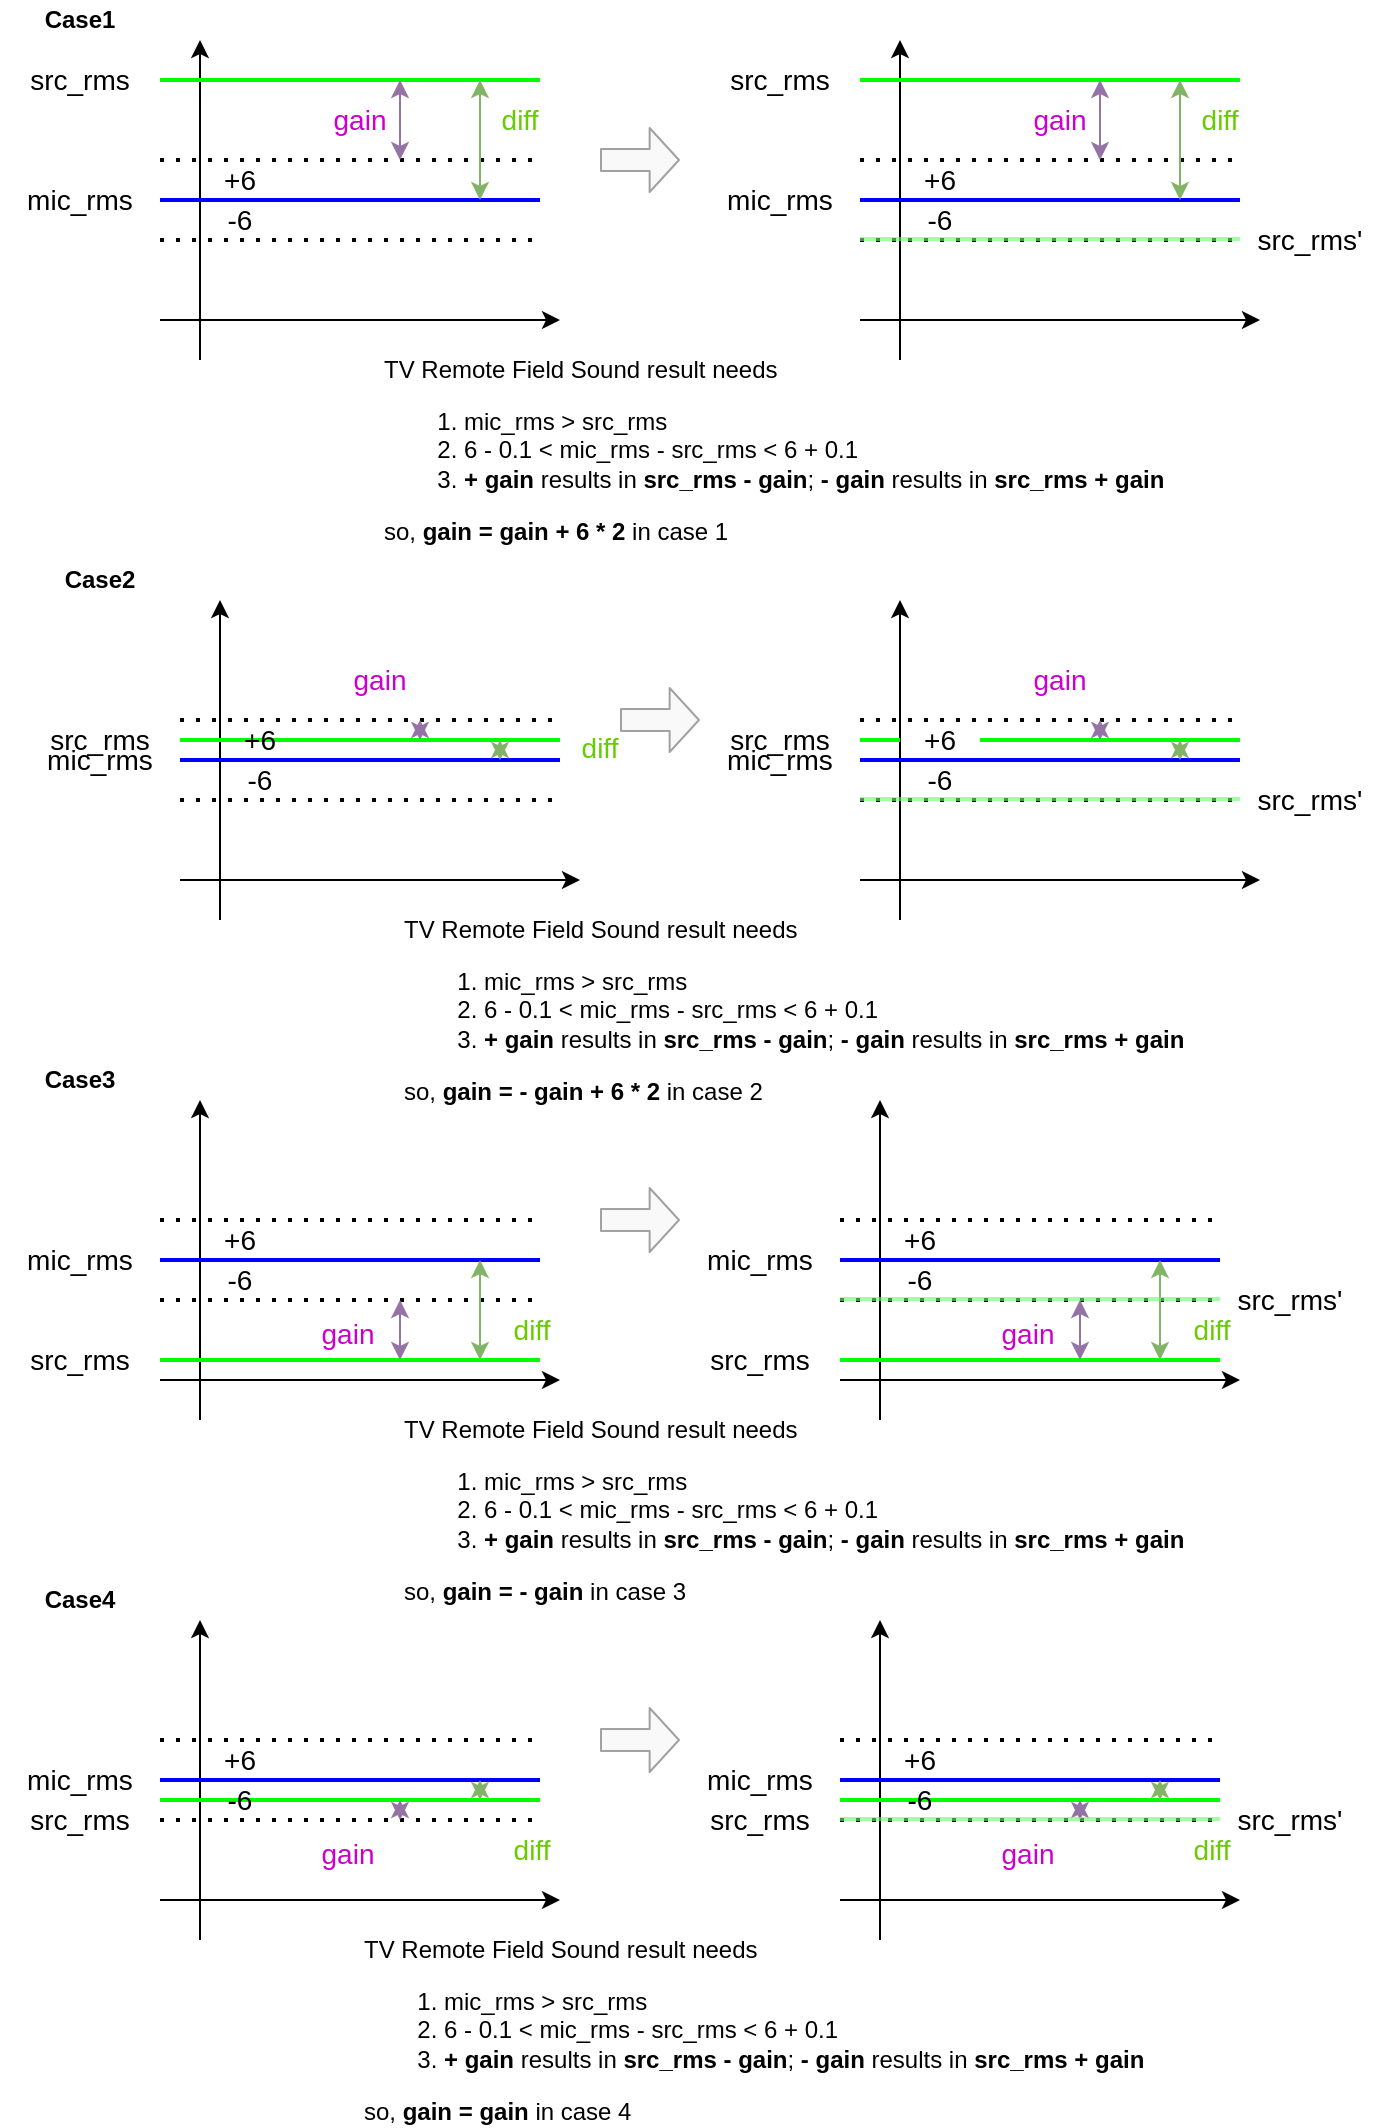<mxfile version="12.2.4" pages="1"><diagram id="3422ckTaWRBwucf9OVKT" name="Page-1"><mxGraphModel dx="978" dy="592" grid="1" gridSize="10" guides="1" tooltips="1" connect="1" arrows="1" fold="1" page="1" pageScale="1" pageWidth="850" pageHeight="1100" math="0" shadow="0"><root><mxCell id="0"/><mxCell id="1" parent="0"/><mxCell id="QNQ3eJwaDeXfuZSz9y-s-1" value="" style="endArrow=classic;html=1;" parent="1" edge="1"><mxGeometry width="50" height="50" relative="1" as="geometry"><mxPoint x="120" y="160" as="sourcePoint"/><mxPoint x="320" y="160" as="targetPoint"/></mxGeometry></mxCell><mxCell id="QNQ3eJwaDeXfuZSz9y-s-2" value="" style="endArrow=classic;html=1;" parent="1" edge="1"><mxGeometry width="50" height="50" relative="1" as="geometry"><mxPoint x="140" y="180" as="sourcePoint"/><mxPoint x="140" y="20" as="targetPoint"/></mxGeometry></mxCell><mxCell id="QNQ3eJwaDeXfuZSz9y-s-3" value="" style="endArrow=none;html=1;strokeWidth=2;strokeColor=#00FF00;" parent="1" edge="1"><mxGeometry width="50" height="50" relative="1" as="geometry"><mxPoint x="120" y="40" as="sourcePoint"/><mxPoint x="310" y="40" as="targetPoint"/></mxGeometry></mxCell><mxCell id="QNQ3eJwaDeXfuZSz9y-s-4" value="" style="endArrow=none;html=1;strokeColor=#0000FF;strokeWidth=2;" parent="1" edge="1"><mxGeometry width="50" height="50" relative="1" as="geometry"><mxPoint x="120" y="100" as="sourcePoint"/><mxPoint x="310" y="100" as="targetPoint"/></mxGeometry></mxCell><mxCell id="QNQ3eJwaDeXfuZSz9y-s-7" value="" style="endArrow=none;dashed=1;html=1;dashPattern=1 3;strokeWidth=2;" parent="1" edge="1"><mxGeometry width="50" height="50" relative="1" as="geometry"><mxPoint x="120" y="80" as="sourcePoint"/><mxPoint x="310" y="80" as="targetPoint"/></mxGeometry></mxCell><mxCell id="QNQ3eJwaDeXfuZSz9y-s-8" value="" style="endArrow=none;dashed=1;html=1;dashPattern=1 3;strokeWidth=2;" parent="1" edge="1"><mxGeometry width="50" height="50" relative="1" as="geometry"><mxPoint x="120" y="120" as="sourcePoint"/><mxPoint x="310" y="120" as="targetPoint"/></mxGeometry></mxCell><mxCell id="QNQ3eJwaDeXfuZSz9y-s-9" value="&lt;font style=&quot;font-size: 14px&quot;&gt;+6&lt;/font&gt;" style="text;html=1;strokeColor=none;fillColor=none;align=center;verticalAlign=middle;whiteSpace=wrap;rounded=0;" parent="1" vertex="1"><mxGeometry x="140" y="80" width="40" height="20" as="geometry"/></mxCell><mxCell id="QNQ3eJwaDeXfuZSz9y-s-10" value="&lt;font style=&quot;font-size: 14px&quot;&gt;-6&lt;/font&gt;" style="text;html=1;strokeColor=none;fillColor=none;align=center;verticalAlign=middle;whiteSpace=wrap;rounded=0;" parent="1" vertex="1"><mxGeometry x="140" y="100" width="40" height="20" as="geometry"/></mxCell><mxCell id="QNQ3eJwaDeXfuZSz9y-s-11" value="" style="endArrow=classic;startArrow=classic;html=1;strokeColor=#82b366;strokeWidth=1;fillColor=#d5e8d4;" parent="1" edge="1"><mxGeometry width="50" height="50" relative="1" as="geometry"><mxPoint x="280" y="100" as="sourcePoint"/><mxPoint x="280" y="40" as="targetPoint"/></mxGeometry></mxCell><mxCell id="QNQ3eJwaDeXfuZSz9y-s-12" value="" style="endArrow=classic;startArrow=classic;html=1;strokeColor=#9673a6;strokeWidth=1;fillColor=#e1d5e7;" parent="1" edge="1"><mxGeometry width="50" height="50" relative="1" as="geometry"><mxPoint x="240" y="80" as="sourcePoint"/><mxPoint x="240" y="40" as="targetPoint"/></mxGeometry></mxCell><mxCell id="QNQ3eJwaDeXfuZSz9y-s-13" value="&lt;font style=&quot;font-size: 14px&quot;&gt;src_rms&lt;/font&gt;" style="text;html=1;strokeColor=none;fillColor=none;align=center;verticalAlign=middle;whiteSpace=wrap;rounded=0;" parent="1" vertex="1"><mxGeometry x="40" y="30" width="80" height="20" as="geometry"/></mxCell><mxCell id="QNQ3eJwaDeXfuZSz9y-s-14" value="&lt;font style=&quot;font-size: 14px&quot;&gt;mic_rms&lt;/font&gt;" style="text;html=1;strokeColor=none;fillColor=none;align=center;verticalAlign=middle;whiteSpace=wrap;rounded=0;" parent="1" vertex="1"><mxGeometry x="40" y="90" width="80" height="20" as="geometry"/></mxCell><mxCell id="QNQ3eJwaDeXfuZSz9y-s-15" value="&lt;font style=&quot;font-size: 14px&quot; color=&quot;#66cc00&quot;&gt;diff&lt;/font&gt;" style="text;html=1;strokeColor=none;fillColor=none;align=center;verticalAlign=middle;whiteSpace=wrap;rounded=0;" parent="1" vertex="1"><mxGeometry x="280" y="50" width="40" height="20" as="geometry"/></mxCell><mxCell id="QNQ3eJwaDeXfuZSz9y-s-16" value="&lt;font style=&quot;font-size: 14px&quot; color=&quot;#cc00cc&quot;&gt;gain&lt;/font&gt;" style="text;html=1;strokeColor=none;fillColor=none;align=center;verticalAlign=middle;whiteSpace=wrap;rounded=0;" parent="1" vertex="1"><mxGeometry x="200" y="50" width="40" height="20" as="geometry"/></mxCell><mxCell id="QNQ3eJwaDeXfuZSz9y-s-18" value="TV Remote Field Sound result needs&lt;br&gt;&lt;ol&gt;&lt;li&gt;mic_rms &amp;gt; src_rms&lt;/li&gt;&lt;li&gt;6 - 0.1 &amp;lt; mic_rms - src_rms &amp;lt; 6 + 0.1&lt;/li&gt;&lt;li&gt;&lt;b&gt;+ gain&lt;/b&gt; results in &lt;b&gt;src_rms - gain&lt;/b&gt;; &lt;b&gt;- gain&lt;/b&gt; results in &lt;b&gt;src_rms + gain&lt;/b&gt;&lt;/li&gt;&lt;/ol&gt;&lt;div&gt;so, &lt;b&gt;gain = gain + 6 * 2&lt;/b&gt; in case 1&lt;/div&gt;" style="text;html=1;strokeColor=none;fillColor=none;align=left;verticalAlign=middle;whiteSpace=wrap;rounded=0;perimeterSpacing=1;shadow=0;sketch=0;" parent="1" vertex="1"><mxGeometry x="230" y="180" width="400" height="90" as="geometry"/></mxCell><mxCell id="QNQ3eJwaDeXfuZSz9y-s-19" value="&lt;b&gt;Case1&lt;/b&gt;" style="text;html=1;strokeColor=none;fillColor=none;align=center;verticalAlign=middle;whiteSpace=wrap;rounded=0;" parent="1" vertex="1"><mxGeometry x="50" width="60" height="20" as="geometry"/></mxCell><mxCell id="QNQ3eJwaDeXfuZSz9y-s-20" value="" style="endArrow=classic;html=1;" parent="1" edge="1"><mxGeometry width="50" height="50" relative="1" as="geometry"><mxPoint x="470" y="160" as="sourcePoint"/><mxPoint x="670" y="160" as="targetPoint"/></mxGeometry></mxCell><mxCell id="QNQ3eJwaDeXfuZSz9y-s-21" value="" style="endArrow=classic;html=1;" parent="1" edge="1"><mxGeometry width="50" height="50" relative="1" as="geometry"><mxPoint x="490" y="180" as="sourcePoint"/><mxPoint x="490" y="20" as="targetPoint"/></mxGeometry></mxCell><mxCell id="QNQ3eJwaDeXfuZSz9y-s-22" value="" style="endArrow=none;html=1;strokeWidth=2;strokeColor=#00FF00;" parent="1" edge="1"><mxGeometry width="50" height="50" relative="1" as="geometry"><mxPoint x="470" y="40" as="sourcePoint"/><mxPoint x="660" y="40" as="targetPoint"/></mxGeometry></mxCell><mxCell id="QNQ3eJwaDeXfuZSz9y-s-23" value="" style="endArrow=none;html=1;strokeColor=#0000FF;strokeWidth=2;" parent="1" edge="1"><mxGeometry width="50" height="50" relative="1" as="geometry"><mxPoint x="470" y="100" as="sourcePoint"/><mxPoint x="660" y="100" as="targetPoint"/></mxGeometry></mxCell><mxCell id="QNQ3eJwaDeXfuZSz9y-s-24" value="" style="endArrow=none;dashed=1;html=1;dashPattern=1 3;strokeWidth=2;" parent="1" edge="1"><mxGeometry width="50" height="50" relative="1" as="geometry"><mxPoint x="470" y="80" as="sourcePoint"/><mxPoint x="660" y="80" as="targetPoint"/></mxGeometry></mxCell><mxCell id="QNQ3eJwaDeXfuZSz9y-s-25" value="" style="endArrow=none;dashed=1;html=1;dashPattern=1 3;strokeWidth=2;" parent="1" edge="1"><mxGeometry width="50" height="50" relative="1" as="geometry"><mxPoint x="470" y="120" as="sourcePoint"/><mxPoint x="660" y="120" as="targetPoint"/></mxGeometry></mxCell><mxCell id="QNQ3eJwaDeXfuZSz9y-s-26" value="&lt;font style=&quot;font-size: 14px&quot;&gt;+6&lt;/font&gt;" style="text;html=1;strokeColor=none;fillColor=none;align=center;verticalAlign=middle;whiteSpace=wrap;rounded=0;" parent="1" vertex="1"><mxGeometry x="490" y="80" width="40" height="20" as="geometry"/></mxCell><mxCell id="QNQ3eJwaDeXfuZSz9y-s-27" value="&lt;font style=&quot;font-size: 14px&quot;&gt;-6&lt;/font&gt;" style="text;html=1;strokeColor=none;fillColor=none;align=center;verticalAlign=middle;whiteSpace=wrap;rounded=0;" parent="1" vertex="1"><mxGeometry x="490" y="100" width="40" height="20" as="geometry"/></mxCell><mxCell id="QNQ3eJwaDeXfuZSz9y-s-28" value="" style="endArrow=classic;startArrow=classic;html=1;strokeColor=#82b366;strokeWidth=1;fillColor=#d5e8d4;" parent="1" edge="1"><mxGeometry width="50" height="50" relative="1" as="geometry"><mxPoint x="630" y="100" as="sourcePoint"/><mxPoint x="630" y="40" as="targetPoint"/></mxGeometry></mxCell><mxCell id="QNQ3eJwaDeXfuZSz9y-s-29" value="" style="endArrow=classic;startArrow=classic;html=1;strokeColor=#9673a6;strokeWidth=1;fillColor=#e1d5e7;" parent="1" edge="1"><mxGeometry width="50" height="50" relative="1" as="geometry"><mxPoint x="590" y="80" as="sourcePoint"/><mxPoint x="590" y="40" as="targetPoint"/></mxGeometry></mxCell><mxCell id="QNQ3eJwaDeXfuZSz9y-s-30" value="&lt;font style=&quot;font-size: 14px&quot;&gt;src_rms&lt;/font&gt;" style="text;html=1;strokeColor=none;fillColor=none;align=center;verticalAlign=middle;whiteSpace=wrap;rounded=0;" parent="1" vertex="1"><mxGeometry x="390" y="30" width="80" height="20" as="geometry"/></mxCell><mxCell id="QNQ3eJwaDeXfuZSz9y-s-31" value="&lt;font style=&quot;font-size: 14px&quot;&gt;mic_rms&lt;/font&gt;" style="text;html=1;strokeColor=none;fillColor=none;align=center;verticalAlign=middle;whiteSpace=wrap;rounded=0;" parent="1" vertex="1"><mxGeometry x="390" y="90" width="80" height="20" as="geometry"/></mxCell><mxCell id="QNQ3eJwaDeXfuZSz9y-s-32" value="&lt;font style=&quot;font-size: 14px&quot; color=&quot;#66cc00&quot;&gt;diff&lt;/font&gt;" style="text;html=1;strokeColor=none;fillColor=none;align=center;verticalAlign=middle;whiteSpace=wrap;rounded=0;" parent="1" vertex="1"><mxGeometry x="630" y="50" width="40" height="20" as="geometry"/></mxCell><mxCell id="QNQ3eJwaDeXfuZSz9y-s-33" value="&lt;font style=&quot;font-size: 14px&quot; color=&quot;#cc00cc&quot;&gt;gain&lt;/font&gt;" style="text;html=1;strokeColor=none;fillColor=none;align=center;verticalAlign=middle;whiteSpace=wrap;rounded=0;" parent="1" vertex="1"><mxGeometry x="550" y="50" width="40" height="20" as="geometry"/></mxCell><mxCell id="QNQ3eJwaDeXfuZSz9y-s-34" value="" style="endArrow=none;html=1;strokeWidth=2;opacity=60;strokeColor=#66FF66;" parent="1" edge="1"><mxGeometry width="50" height="50" relative="1" as="geometry"><mxPoint x="470" y="119.5" as="sourcePoint"/><mxPoint x="660" y="119.5" as="targetPoint"/></mxGeometry></mxCell><mxCell id="QNQ3eJwaDeXfuZSz9y-s-35" value="&lt;font style=&quot;font-size: 14px&quot;&gt;src_rms'&lt;/font&gt;" style="text;html=1;strokeColor=none;fillColor=none;align=center;verticalAlign=middle;whiteSpace=wrap;rounded=0;" parent="1" vertex="1"><mxGeometry x="660" y="110" width="70" height="20" as="geometry"/></mxCell><mxCell id="QNQ3eJwaDeXfuZSz9y-s-36" value="" style="shape=flexArrow;endArrow=classic;html=1;strokeWidth=1;opacity=60;strokeColor=#666666;fillColor=#f5f5f5;width=11;endSize=4.56;" parent="1" edge="1"><mxGeometry width="50" height="50" relative="1" as="geometry"><mxPoint x="340" y="80" as="sourcePoint"/><mxPoint x="380" y="80" as="targetPoint"/></mxGeometry></mxCell><mxCell id="QNQ3eJwaDeXfuZSz9y-s-37" value="" style="endArrow=classic;html=1;" parent="1" edge="1"><mxGeometry width="50" height="50" relative="1" as="geometry"><mxPoint x="130" y="440" as="sourcePoint"/><mxPoint x="330" y="440" as="targetPoint"/></mxGeometry></mxCell><mxCell id="QNQ3eJwaDeXfuZSz9y-s-38" value="" style="endArrow=classic;html=1;" parent="1" edge="1"><mxGeometry width="50" height="50" relative="1" as="geometry"><mxPoint x="150" y="460" as="sourcePoint"/><mxPoint x="150" y="300" as="targetPoint"/></mxGeometry></mxCell><mxCell id="QNQ3eJwaDeXfuZSz9y-s-39" value="" style="endArrow=none;html=1;strokeWidth=2;strokeColor=#00FF00;" parent="1" edge="1"><mxGeometry width="50" height="50" relative="1" as="geometry"><mxPoint x="130" y="370" as="sourcePoint"/><mxPoint x="320" y="370" as="targetPoint"/></mxGeometry></mxCell><mxCell id="QNQ3eJwaDeXfuZSz9y-s-40" value="" style="endArrow=none;html=1;strokeColor=#0000FF;strokeWidth=2;" parent="1" edge="1"><mxGeometry width="50" height="50" relative="1" as="geometry"><mxPoint x="130" y="380" as="sourcePoint"/><mxPoint x="320" y="380" as="targetPoint"/></mxGeometry></mxCell><mxCell id="QNQ3eJwaDeXfuZSz9y-s-41" value="" style="endArrow=none;dashed=1;html=1;dashPattern=1 3;strokeWidth=2;" parent="1" edge="1"><mxGeometry width="50" height="50" relative="1" as="geometry"><mxPoint x="130" y="360" as="sourcePoint"/><mxPoint x="320" y="360" as="targetPoint"/></mxGeometry></mxCell><mxCell id="QNQ3eJwaDeXfuZSz9y-s-42" value="" style="endArrow=none;dashed=1;html=1;dashPattern=1 3;strokeWidth=2;" parent="1" edge="1"><mxGeometry width="50" height="50" relative="1" as="geometry"><mxPoint x="130" y="400" as="sourcePoint"/><mxPoint x="320" y="400" as="targetPoint"/></mxGeometry></mxCell><mxCell id="QNQ3eJwaDeXfuZSz9y-s-44" value="&lt;font style=&quot;font-size: 14px&quot;&gt;-6&lt;/font&gt;" style="text;html=1;strokeColor=none;fillColor=none;align=center;verticalAlign=middle;whiteSpace=wrap;rounded=0;" parent="1" vertex="1"><mxGeometry x="150" y="380" width="40" height="20" as="geometry"/></mxCell><mxCell id="QNQ3eJwaDeXfuZSz9y-s-45" value="" style="endArrow=classic;startArrow=classic;html=1;strokeColor=#82b366;strokeWidth=1;fillColor=#d5e8d4;" parent="1" edge="1"><mxGeometry width="50" height="50" relative="1" as="geometry"><mxPoint x="290" y="380" as="sourcePoint"/><mxPoint x="290" y="370" as="targetPoint"/></mxGeometry></mxCell><mxCell id="QNQ3eJwaDeXfuZSz9y-s-46" value="" style="endArrow=classic;startArrow=classic;html=1;strokeColor=#9673a6;strokeWidth=1;fillColor=#e1d5e7;" parent="1" edge="1"><mxGeometry width="50" height="50" relative="1" as="geometry"><mxPoint x="250" y="370" as="sourcePoint"/><mxPoint x="250" y="360" as="targetPoint"/></mxGeometry></mxCell><mxCell id="QNQ3eJwaDeXfuZSz9y-s-47" value="&lt;font style=&quot;font-size: 14px&quot;&gt;src_rms&lt;/font&gt;" style="text;html=1;strokeColor=none;fillColor=none;align=center;verticalAlign=middle;whiteSpace=wrap;rounded=0;" parent="1" vertex="1"><mxGeometry x="50" y="360" width="80" height="20" as="geometry"/></mxCell><mxCell id="QNQ3eJwaDeXfuZSz9y-s-48" value="&lt;font style=&quot;font-size: 14px&quot;&gt;mic_rms&lt;/font&gt;" style="text;html=1;strokeColor=none;fillColor=none;align=center;verticalAlign=middle;whiteSpace=wrap;rounded=0;" parent="1" vertex="1"><mxGeometry x="50" y="370" width="80" height="20" as="geometry"/></mxCell><mxCell id="QNQ3eJwaDeXfuZSz9y-s-49" value="&lt;font style=&quot;font-size: 14px&quot; color=&quot;#66cc00&quot;&gt;diff&lt;/font&gt;" style="text;html=1;strokeColor=none;fillColor=none;align=center;verticalAlign=middle;whiteSpace=wrap;rounded=0;" parent="1" vertex="1"><mxGeometry x="320" y="364" width="40" height="20" as="geometry"/></mxCell><mxCell id="QNQ3eJwaDeXfuZSz9y-s-50" value="&lt;font style=&quot;font-size: 14px&quot; color=&quot;#cc00cc&quot;&gt;gain&lt;/font&gt;" style="text;html=1;strokeColor=none;fillColor=none;align=center;verticalAlign=middle;whiteSpace=wrap;rounded=0;" parent="1" vertex="1"><mxGeometry x="210" y="330" width="40" height="20" as="geometry"/></mxCell><mxCell id="QNQ3eJwaDeXfuZSz9y-s-52" value="&lt;b&gt;Case2&lt;/b&gt;" style="text;html=1;strokeColor=none;fillColor=none;align=center;verticalAlign=middle;whiteSpace=wrap;rounded=0;" parent="1" vertex="1"><mxGeometry x="60" y="280" width="60" height="20" as="geometry"/></mxCell><mxCell id="QNQ3eJwaDeXfuZSz9y-s-69" value="" style="shape=flexArrow;endArrow=classic;html=1;strokeWidth=1;opacity=60;strokeColor=#666666;fillColor=#f5f5f5;width=11;endSize=4.56;" parent="1" edge="1"><mxGeometry width="50" height="50" relative="1" as="geometry"><mxPoint x="350" y="360" as="sourcePoint"/><mxPoint x="390" y="360" as="targetPoint"/></mxGeometry></mxCell><mxCell id="QNQ3eJwaDeXfuZSz9y-s-75" value="" style="endArrow=classic;html=1;" parent="1" edge="1"><mxGeometry width="50" height="50" relative="1" as="geometry"><mxPoint x="470" y="440" as="sourcePoint"/><mxPoint x="670" y="440" as="targetPoint"/></mxGeometry></mxCell><mxCell id="QNQ3eJwaDeXfuZSz9y-s-76" value="" style="endArrow=classic;html=1;" parent="1" edge="1"><mxGeometry width="50" height="50" relative="1" as="geometry"><mxPoint x="490" y="460" as="sourcePoint"/><mxPoint x="490" y="300" as="targetPoint"/></mxGeometry></mxCell><mxCell id="QNQ3eJwaDeXfuZSz9y-s-77" value="" style="endArrow=none;html=1;strokeWidth=2;strokeColor=#00FF00;" parent="1" source="QNQ3eJwaDeXfuZSz9y-s-150" edge="1"><mxGeometry width="50" height="50" relative="1" as="geometry"><mxPoint x="470" y="370" as="sourcePoint"/><mxPoint x="660" y="370" as="targetPoint"/></mxGeometry></mxCell><mxCell id="QNQ3eJwaDeXfuZSz9y-s-78" value="" style="endArrow=none;html=1;strokeColor=#0000FF;strokeWidth=2;" parent="1" edge="1"><mxGeometry width="50" height="50" relative="1" as="geometry"><mxPoint x="470" y="380" as="sourcePoint"/><mxPoint x="660" y="380" as="targetPoint"/></mxGeometry></mxCell><mxCell id="QNQ3eJwaDeXfuZSz9y-s-79" value="" style="endArrow=none;dashed=1;html=1;dashPattern=1 3;strokeWidth=2;" parent="1" edge="1"><mxGeometry width="50" height="50" relative="1" as="geometry"><mxPoint x="470" y="360" as="sourcePoint"/><mxPoint x="660" y="360" as="targetPoint"/></mxGeometry></mxCell><mxCell id="QNQ3eJwaDeXfuZSz9y-s-80" value="" style="endArrow=none;dashed=1;html=1;dashPattern=1 3;strokeWidth=2;" parent="1" edge="1"><mxGeometry width="50" height="50" relative="1" as="geometry"><mxPoint x="470" y="400" as="sourcePoint"/><mxPoint x="660" y="400" as="targetPoint"/></mxGeometry></mxCell><mxCell id="QNQ3eJwaDeXfuZSz9y-s-82" value="&lt;font style=&quot;font-size: 14px&quot;&gt;-6&lt;/font&gt;" style="text;html=1;strokeColor=none;fillColor=none;align=center;verticalAlign=middle;whiteSpace=wrap;rounded=0;" parent="1" vertex="1"><mxGeometry x="490" y="380" width="40" height="20" as="geometry"/></mxCell><mxCell id="QNQ3eJwaDeXfuZSz9y-s-83" value="" style="endArrow=classic;startArrow=classic;html=1;strokeColor=#82b366;strokeWidth=1;fillColor=#d5e8d4;" parent="1" edge="1"><mxGeometry width="50" height="50" relative="1" as="geometry"><mxPoint x="630" y="380" as="sourcePoint"/><mxPoint x="630" y="370" as="targetPoint"/></mxGeometry></mxCell><mxCell id="QNQ3eJwaDeXfuZSz9y-s-84" value="" style="endArrow=classic;startArrow=classic;html=1;strokeColor=#9673a6;strokeWidth=1;fillColor=#e1d5e7;" parent="1" edge="1"><mxGeometry width="50" height="50" relative="1" as="geometry"><mxPoint x="590" y="370" as="sourcePoint"/><mxPoint x="590" y="360" as="targetPoint"/></mxGeometry></mxCell><mxCell id="QNQ3eJwaDeXfuZSz9y-s-85" value="&lt;font style=&quot;font-size: 14px&quot;&gt;src_rms&lt;/font&gt;" style="text;html=1;strokeColor=none;fillColor=none;align=center;verticalAlign=middle;whiteSpace=wrap;rounded=0;" parent="1" vertex="1"><mxGeometry x="390" y="360" width="80" height="20" as="geometry"/></mxCell><mxCell id="QNQ3eJwaDeXfuZSz9y-s-86" value="&lt;font style=&quot;font-size: 14px&quot;&gt;mic_rms&lt;/font&gt;" style="text;html=1;strokeColor=none;fillColor=none;align=center;verticalAlign=middle;whiteSpace=wrap;rounded=0;" parent="1" vertex="1"><mxGeometry x="390" y="370" width="80" height="20" as="geometry"/></mxCell><mxCell id="QNQ3eJwaDeXfuZSz9y-s-87" value="&lt;font style=&quot;font-size: 14px&quot; color=&quot;#cc00cc&quot;&gt;gain&lt;/font&gt;" style="text;html=1;strokeColor=none;fillColor=none;align=center;verticalAlign=middle;whiteSpace=wrap;rounded=0;" parent="1" vertex="1"><mxGeometry x="550" y="330" width="40" height="20" as="geometry"/></mxCell><mxCell id="QNQ3eJwaDeXfuZSz9y-s-88" value="" style="endArrow=none;html=1;strokeWidth=2;opacity=60;strokeColor=#66FF66;" parent="1" edge="1"><mxGeometry width="50" height="50" relative="1" as="geometry"><mxPoint x="470" y="399.5" as="sourcePoint"/><mxPoint x="660" y="399.5" as="targetPoint"/></mxGeometry></mxCell><mxCell id="QNQ3eJwaDeXfuZSz9y-s-89" value="&lt;font style=&quot;font-size: 14px&quot;&gt;src_rms'&lt;/font&gt;" style="text;html=1;strokeColor=none;fillColor=none;align=center;verticalAlign=middle;whiteSpace=wrap;rounded=0;" parent="1" vertex="1"><mxGeometry x="660" y="390" width="70" height="20" as="geometry"/></mxCell><mxCell id="QNQ3eJwaDeXfuZSz9y-s-90" value="" style="endArrow=classic;html=1;" parent="1" edge="1"><mxGeometry width="50" height="50" relative="1" as="geometry"><mxPoint x="120" y="690" as="sourcePoint"/><mxPoint x="320" y="690" as="targetPoint"/></mxGeometry></mxCell><mxCell id="QNQ3eJwaDeXfuZSz9y-s-91" value="" style="endArrow=classic;html=1;" parent="1" edge="1"><mxGeometry width="50" height="50" relative="1" as="geometry"><mxPoint x="140" y="710" as="sourcePoint"/><mxPoint x="140" y="550" as="targetPoint"/></mxGeometry></mxCell><mxCell id="QNQ3eJwaDeXfuZSz9y-s-92" value="" style="endArrow=none;html=1;strokeWidth=2;strokeColor=#00FF00;" parent="1" edge="1"><mxGeometry width="50" height="50" relative="1" as="geometry"><mxPoint x="120" y="680" as="sourcePoint"/><mxPoint x="310" y="680" as="targetPoint"/></mxGeometry></mxCell><mxCell id="QNQ3eJwaDeXfuZSz9y-s-93" value="" style="endArrow=none;html=1;strokeColor=#0000FF;strokeWidth=2;" parent="1" edge="1"><mxGeometry width="50" height="50" relative="1" as="geometry"><mxPoint x="120" y="630" as="sourcePoint"/><mxPoint x="310" y="630" as="targetPoint"/></mxGeometry></mxCell><mxCell id="QNQ3eJwaDeXfuZSz9y-s-94" value="" style="endArrow=none;dashed=1;html=1;dashPattern=1 3;strokeWidth=2;" parent="1" edge="1"><mxGeometry width="50" height="50" relative="1" as="geometry"><mxPoint x="120" y="610" as="sourcePoint"/><mxPoint x="310" y="610" as="targetPoint"/></mxGeometry></mxCell><mxCell id="QNQ3eJwaDeXfuZSz9y-s-95" value="" style="endArrow=none;dashed=1;html=1;dashPattern=1 3;strokeWidth=2;" parent="1" edge="1"><mxGeometry width="50" height="50" relative="1" as="geometry"><mxPoint x="120" y="650" as="sourcePoint"/><mxPoint x="310" y="650" as="targetPoint"/></mxGeometry></mxCell><mxCell id="QNQ3eJwaDeXfuZSz9y-s-96" value="&lt;font style=&quot;font-size: 14px&quot;&gt;+6&lt;/font&gt;" style="text;html=1;strokeColor=none;fillColor=none;align=center;verticalAlign=middle;whiteSpace=wrap;rounded=0;" parent="1" vertex="1"><mxGeometry x="140" y="610" width="40" height="20" as="geometry"/></mxCell><mxCell id="QNQ3eJwaDeXfuZSz9y-s-97" value="&lt;font style=&quot;font-size: 14px&quot;&gt;-6&lt;/font&gt;" style="text;html=1;strokeColor=none;fillColor=none;align=center;verticalAlign=middle;whiteSpace=wrap;rounded=0;" parent="1" vertex="1"><mxGeometry x="140" y="630" width="40" height="20" as="geometry"/></mxCell><mxCell id="QNQ3eJwaDeXfuZSz9y-s-98" value="" style="endArrow=classic;startArrow=classic;html=1;strokeColor=#82b366;strokeWidth=1;fillColor=#d5e8d4;" parent="1" edge="1"><mxGeometry width="50" height="50" relative="1" as="geometry"><mxPoint x="280" y="630" as="sourcePoint"/><mxPoint x="280" y="680" as="targetPoint"/></mxGeometry></mxCell><mxCell id="QNQ3eJwaDeXfuZSz9y-s-99" value="" style="endArrow=classic;startArrow=classic;html=1;strokeColor=#9673a6;strokeWidth=1;fillColor=#e1d5e7;" parent="1" edge="1"><mxGeometry width="50" height="50" relative="1" as="geometry"><mxPoint x="240" y="650" as="sourcePoint"/><mxPoint x="240" y="680" as="targetPoint"/></mxGeometry></mxCell><mxCell id="QNQ3eJwaDeXfuZSz9y-s-100" value="&lt;font style=&quot;font-size: 14px&quot;&gt;src_rms&lt;/font&gt;" style="text;html=1;strokeColor=none;fillColor=none;align=center;verticalAlign=middle;whiteSpace=wrap;rounded=0;" parent="1" vertex="1"><mxGeometry x="40" y="670" width="80" height="20" as="geometry"/></mxCell><mxCell id="QNQ3eJwaDeXfuZSz9y-s-101" value="&lt;font style=&quot;font-size: 14px&quot;&gt;mic_rms&lt;/font&gt;" style="text;html=1;strokeColor=none;fillColor=none;align=center;verticalAlign=middle;whiteSpace=wrap;rounded=0;" parent="1" vertex="1"><mxGeometry x="40" y="620" width="80" height="20" as="geometry"/></mxCell><mxCell id="QNQ3eJwaDeXfuZSz9y-s-102" value="&lt;font style=&quot;font-size: 14px&quot; color=&quot;#66cc00&quot;&gt;diff&lt;/font&gt;" style="text;html=1;strokeColor=none;fillColor=none;align=center;verticalAlign=middle;whiteSpace=wrap;rounded=0;" parent="1" vertex="1"><mxGeometry x="286" y="655" width="40" height="20" as="geometry"/></mxCell><mxCell id="QNQ3eJwaDeXfuZSz9y-s-103" value="&lt;font style=&quot;font-size: 14px&quot; color=&quot;#cc00cc&quot;&gt;gain&lt;/font&gt;" style="text;html=1;strokeColor=none;fillColor=none;align=center;verticalAlign=middle;whiteSpace=wrap;rounded=0;" parent="1" vertex="1"><mxGeometry x="194" y="657" width="40" height="20" as="geometry"/></mxCell><mxCell id="QNQ3eJwaDeXfuZSz9y-s-105" value="&lt;b&gt;Case3&lt;/b&gt;" style="text;html=1;strokeColor=none;fillColor=none;align=center;verticalAlign=middle;whiteSpace=wrap;rounded=0;" parent="1" vertex="1"><mxGeometry x="50" y="530" width="60" height="20" as="geometry"/></mxCell><mxCell id="QNQ3eJwaDeXfuZSz9y-s-122" value="" style="shape=flexArrow;endArrow=classic;html=1;strokeWidth=1;opacity=60;strokeColor=#666666;fillColor=#f5f5f5;width=11;endSize=4.56;" parent="1" edge="1"><mxGeometry width="50" height="50" relative="1" as="geometry"><mxPoint x="340" y="610" as="sourcePoint"/><mxPoint x="380" y="610" as="targetPoint"/></mxGeometry></mxCell><mxCell id="QNQ3eJwaDeXfuZSz9y-s-123" style="edgeStyle=orthogonalEdgeStyle;rounded=0;orthogonalLoop=1;jettySize=auto;html=1;exitX=0.75;exitY=1;exitDx=0;exitDy=0;strokeColor=#FFFFFF;strokeWidth=1;opacity=60;" parent="1" source="QNQ3eJwaDeXfuZSz9y-s-105" target="QNQ3eJwaDeXfuZSz9y-s-105" edge="1"><mxGeometry relative="1" as="geometry"/></mxCell><mxCell id="QNQ3eJwaDeXfuZSz9y-s-125" value="" style="endArrow=classic;html=1;" parent="1" edge="1"><mxGeometry width="50" height="50" relative="1" as="geometry"><mxPoint x="460" y="690" as="sourcePoint"/><mxPoint x="660" y="690" as="targetPoint"/></mxGeometry></mxCell><mxCell id="QNQ3eJwaDeXfuZSz9y-s-126" value="" style="endArrow=classic;html=1;" parent="1" edge="1"><mxGeometry width="50" height="50" relative="1" as="geometry"><mxPoint x="480" y="710" as="sourcePoint"/><mxPoint x="480" y="550" as="targetPoint"/></mxGeometry></mxCell><mxCell id="QNQ3eJwaDeXfuZSz9y-s-127" value="" style="endArrow=none;html=1;strokeWidth=2;strokeColor=#00FF00;" parent="1" edge="1"><mxGeometry width="50" height="50" relative="1" as="geometry"><mxPoint x="460" y="680" as="sourcePoint"/><mxPoint x="650" y="680" as="targetPoint"/></mxGeometry></mxCell><mxCell id="QNQ3eJwaDeXfuZSz9y-s-128" value="" style="endArrow=none;html=1;strokeColor=#0000FF;strokeWidth=2;" parent="1" edge="1"><mxGeometry width="50" height="50" relative="1" as="geometry"><mxPoint x="460" y="630" as="sourcePoint"/><mxPoint x="650" y="630" as="targetPoint"/></mxGeometry></mxCell><mxCell id="QNQ3eJwaDeXfuZSz9y-s-129" value="" style="endArrow=none;dashed=1;html=1;dashPattern=1 3;strokeWidth=2;" parent="1" edge="1"><mxGeometry width="50" height="50" relative="1" as="geometry"><mxPoint x="460" y="610" as="sourcePoint"/><mxPoint x="650" y="610" as="targetPoint"/></mxGeometry></mxCell><mxCell id="QNQ3eJwaDeXfuZSz9y-s-130" value="" style="endArrow=none;dashed=1;html=1;dashPattern=1 3;strokeWidth=2;" parent="1" edge="1"><mxGeometry width="50" height="50" relative="1" as="geometry"><mxPoint x="460" y="650" as="sourcePoint"/><mxPoint x="650" y="650" as="targetPoint"/></mxGeometry></mxCell><mxCell id="QNQ3eJwaDeXfuZSz9y-s-131" value="&lt;font style=&quot;font-size: 14px&quot;&gt;+6&lt;/font&gt;" style="text;html=1;strokeColor=none;fillColor=none;align=center;verticalAlign=middle;whiteSpace=wrap;rounded=0;" parent="1" vertex="1"><mxGeometry x="480" y="610" width="40" height="20" as="geometry"/></mxCell><mxCell id="QNQ3eJwaDeXfuZSz9y-s-132" value="&lt;font style=&quot;font-size: 14px&quot;&gt;-6&lt;/font&gt;" style="text;html=1;strokeColor=none;fillColor=none;align=center;verticalAlign=middle;whiteSpace=wrap;rounded=0;" parent="1" vertex="1"><mxGeometry x="480" y="630" width="40" height="20" as="geometry"/></mxCell><mxCell id="QNQ3eJwaDeXfuZSz9y-s-133" value="" style="endArrow=classic;startArrow=classic;html=1;strokeColor=#82b366;strokeWidth=1;fillColor=#d5e8d4;" parent="1" edge="1"><mxGeometry width="50" height="50" relative="1" as="geometry"><mxPoint x="620" y="630" as="sourcePoint"/><mxPoint x="620" y="680" as="targetPoint"/></mxGeometry></mxCell><mxCell id="QNQ3eJwaDeXfuZSz9y-s-134" value="" style="endArrow=classic;startArrow=classic;html=1;strokeColor=#9673a6;strokeWidth=1;fillColor=#e1d5e7;" parent="1" edge="1"><mxGeometry width="50" height="50" relative="1" as="geometry"><mxPoint x="580" y="650" as="sourcePoint"/><mxPoint x="580" y="680" as="targetPoint"/></mxGeometry></mxCell><mxCell id="QNQ3eJwaDeXfuZSz9y-s-135" value="&lt;font style=&quot;font-size: 14px&quot;&gt;src_rms&lt;/font&gt;" style="text;html=1;strokeColor=none;fillColor=none;align=center;verticalAlign=middle;whiteSpace=wrap;rounded=0;" parent="1" vertex="1"><mxGeometry x="380" y="670" width="80" height="20" as="geometry"/></mxCell><mxCell id="QNQ3eJwaDeXfuZSz9y-s-136" value="&lt;font style=&quot;font-size: 14px&quot;&gt;mic_rms&lt;/font&gt;" style="text;html=1;strokeColor=none;fillColor=none;align=center;verticalAlign=middle;whiteSpace=wrap;rounded=0;" parent="1" vertex="1"><mxGeometry x="380" y="620" width="80" height="20" as="geometry"/></mxCell><mxCell id="QNQ3eJwaDeXfuZSz9y-s-137" value="&lt;font style=&quot;font-size: 14px&quot; color=&quot;#66cc00&quot;&gt;diff&lt;/font&gt;" style="text;html=1;strokeColor=none;fillColor=none;align=center;verticalAlign=middle;whiteSpace=wrap;rounded=0;" parent="1" vertex="1"><mxGeometry x="626" y="655" width="40" height="20" as="geometry"/></mxCell><mxCell id="QNQ3eJwaDeXfuZSz9y-s-138" value="&lt;font style=&quot;font-size: 14px&quot; color=&quot;#cc00cc&quot;&gt;gain&lt;/font&gt;" style="text;html=1;strokeColor=none;fillColor=none;align=center;verticalAlign=middle;whiteSpace=wrap;rounded=0;" parent="1" vertex="1"><mxGeometry x="534" y="657" width="40" height="20" as="geometry"/></mxCell><mxCell id="QNQ3eJwaDeXfuZSz9y-s-141" value="" style="endArrow=none;html=1;strokeWidth=2;opacity=60;strokeColor=#66FF66;" parent="1" edge="1"><mxGeometry width="50" height="50" relative="1" as="geometry"><mxPoint x="460" y="649.5" as="sourcePoint"/><mxPoint x="650" y="649.5" as="targetPoint"/></mxGeometry></mxCell><mxCell id="QNQ3eJwaDeXfuZSz9y-s-142" value="&lt;font style=&quot;font-size: 14px&quot;&gt;src_rms'&lt;/font&gt;" style="text;html=1;strokeColor=none;fillColor=none;align=center;verticalAlign=middle;whiteSpace=wrap;rounded=0;" parent="1" vertex="1"><mxGeometry x="650" y="640" width="70" height="20" as="geometry"/></mxCell><mxCell id="QNQ3eJwaDeXfuZSz9y-s-150" value="&lt;font style=&quot;font-size: 14px&quot;&gt;+6&lt;/font&gt;" style="text;html=1;strokeColor=none;fillColor=none;align=center;verticalAlign=middle;whiteSpace=wrap;rounded=0;" parent="1" vertex="1"><mxGeometry x="490" y="360" width="40" height="20" as="geometry"/></mxCell><mxCell id="QNQ3eJwaDeXfuZSz9y-s-151" value="" style="endArrow=none;html=1;strokeWidth=2;strokeColor=#00FF00;" parent="1" target="QNQ3eJwaDeXfuZSz9y-s-150" edge="1"><mxGeometry width="50" height="50" relative="1" as="geometry"><mxPoint x="470" y="370" as="sourcePoint"/><mxPoint x="660" y="370" as="targetPoint"/></mxGeometry></mxCell><mxCell id="QNQ3eJwaDeXfuZSz9y-s-149" value="&lt;font style=&quot;font-size: 14px&quot;&gt;+6&lt;/font&gt;" style="text;html=1;strokeColor=none;fillColor=none;align=center;verticalAlign=middle;whiteSpace=wrap;rounded=0;" parent="1" vertex="1"><mxGeometry x="150" y="360" width="40" height="20" as="geometry"/></mxCell><mxCell id="QNQ3eJwaDeXfuZSz9y-s-152" value="" style="endArrow=classic;html=1;" parent="1" edge="1"><mxGeometry width="50" height="50" relative="1" as="geometry"><mxPoint x="120" y="950" as="sourcePoint"/><mxPoint x="320" y="950" as="targetPoint"/></mxGeometry></mxCell><mxCell id="QNQ3eJwaDeXfuZSz9y-s-153" value="" style="endArrow=classic;html=1;" parent="1" edge="1"><mxGeometry width="50" height="50" relative="1" as="geometry"><mxPoint x="140" y="970" as="sourcePoint"/><mxPoint x="140" y="810" as="targetPoint"/></mxGeometry></mxCell><mxCell id="QNQ3eJwaDeXfuZSz9y-s-154" value="" style="endArrow=none;html=1;strokeWidth=2;strokeColor=#00FF00;" parent="1" edge="1"><mxGeometry width="50" height="50" relative="1" as="geometry"><mxPoint x="120" y="900" as="sourcePoint"/><mxPoint x="310" y="900" as="targetPoint"/></mxGeometry></mxCell><mxCell id="QNQ3eJwaDeXfuZSz9y-s-155" value="" style="endArrow=none;html=1;strokeColor=#0000FF;strokeWidth=2;" parent="1" edge="1"><mxGeometry width="50" height="50" relative="1" as="geometry"><mxPoint x="120" y="890" as="sourcePoint"/><mxPoint x="310" y="890" as="targetPoint"/></mxGeometry></mxCell><mxCell id="QNQ3eJwaDeXfuZSz9y-s-156" value="" style="endArrow=none;dashed=1;html=1;dashPattern=1 3;strokeWidth=2;" parent="1" edge="1"><mxGeometry width="50" height="50" relative="1" as="geometry"><mxPoint x="120" y="870" as="sourcePoint"/><mxPoint x="310" y="870" as="targetPoint"/></mxGeometry></mxCell><mxCell id="QNQ3eJwaDeXfuZSz9y-s-157" value="" style="endArrow=none;dashed=1;html=1;dashPattern=1 3;strokeWidth=2;" parent="1" edge="1"><mxGeometry width="50" height="50" relative="1" as="geometry"><mxPoint x="120" y="910" as="sourcePoint"/><mxPoint x="310" y="910" as="targetPoint"/></mxGeometry></mxCell><mxCell id="QNQ3eJwaDeXfuZSz9y-s-158" value="&lt;font style=&quot;font-size: 14px&quot;&gt;+6&lt;/font&gt;" style="text;html=1;strokeColor=none;fillColor=none;align=center;verticalAlign=middle;whiteSpace=wrap;rounded=0;" parent="1" vertex="1"><mxGeometry x="140" y="870" width="40" height="20" as="geometry"/></mxCell><mxCell id="QNQ3eJwaDeXfuZSz9y-s-159" value="&lt;font style=&quot;font-size: 14px&quot;&gt;-6&lt;/font&gt;" style="text;html=1;strokeColor=none;fillColor=none;align=center;verticalAlign=middle;whiteSpace=wrap;rounded=0;" parent="1" vertex="1"><mxGeometry x="140" y="890" width="40" height="20" as="geometry"/></mxCell><mxCell id="QNQ3eJwaDeXfuZSz9y-s-160" value="" style="endArrow=classic;startArrow=classic;html=1;strokeColor=#82b366;strokeWidth=1;fillColor=#d5e8d4;" parent="1" edge="1"><mxGeometry width="50" height="50" relative="1" as="geometry"><mxPoint x="280" y="890" as="sourcePoint"/><mxPoint x="280" y="900" as="targetPoint"/></mxGeometry></mxCell><mxCell id="QNQ3eJwaDeXfuZSz9y-s-161" value="" style="endArrow=classic;startArrow=classic;html=1;strokeColor=#9673a6;strokeWidth=1;fillColor=#e1d5e7;" parent="1" edge="1"><mxGeometry width="50" height="50" relative="1" as="geometry"><mxPoint x="240" y="900" as="sourcePoint"/><mxPoint x="240" y="910" as="targetPoint"/></mxGeometry></mxCell><mxCell id="QNQ3eJwaDeXfuZSz9y-s-162" value="&lt;font style=&quot;font-size: 14px&quot;&gt;src_rms&lt;/font&gt;" style="text;html=1;strokeColor=none;fillColor=none;align=center;verticalAlign=middle;whiteSpace=wrap;rounded=0;" parent="1" vertex="1"><mxGeometry x="40" y="900" width="80" height="20" as="geometry"/></mxCell><mxCell id="QNQ3eJwaDeXfuZSz9y-s-163" value="&lt;font style=&quot;font-size: 14px&quot;&gt;mic_rms&lt;/font&gt;" style="text;html=1;strokeColor=none;fillColor=none;align=center;verticalAlign=middle;whiteSpace=wrap;rounded=0;" parent="1" vertex="1"><mxGeometry x="40" y="880" width="80" height="20" as="geometry"/></mxCell><mxCell id="QNQ3eJwaDeXfuZSz9y-s-164" value="&lt;font style=&quot;font-size: 14px&quot; color=&quot;#66cc00&quot;&gt;diff&lt;/font&gt;" style="text;html=1;strokeColor=none;fillColor=none;align=center;verticalAlign=middle;whiteSpace=wrap;rounded=0;" parent="1" vertex="1"><mxGeometry x="286" y="915" width="40" height="20" as="geometry"/></mxCell><mxCell id="QNQ3eJwaDeXfuZSz9y-s-165" value="&lt;font style=&quot;font-size: 14px&quot; color=&quot;#cc00cc&quot;&gt;gain&lt;/font&gt;" style="text;html=1;strokeColor=none;fillColor=none;align=center;verticalAlign=middle;whiteSpace=wrap;rounded=0;" parent="1" vertex="1"><mxGeometry x="194" y="917" width="40" height="20" as="geometry"/></mxCell><mxCell id="QNQ3eJwaDeXfuZSz9y-s-167" value="&lt;b&gt;Case4&lt;/b&gt;" style="text;html=1;strokeColor=none;fillColor=none;align=center;verticalAlign=middle;whiteSpace=wrap;rounded=0;" parent="1" vertex="1"><mxGeometry x="50" y="790" width="60" height="20" as="geometry"/></mxCell><mxCell id="QNQ3eJwaDeXfuZSz9y-s-168" value="" style="shape=flexArrow;endArrow=classic;html=1;strokeWidth=1;opacity=60;strokeColor=#666666;fillColor=#f5f5f5;width=11;endSize=4.56;" parent="1" edge="1"><mxGeometry width="50" height="50" relative="1" as="geometry"><mxPoint x="340" y="870" as="sourcePoint"/><mxPoint x="380" y="870" as="targetPoint"/></mxGeometry></mxCell><mxCell id="QNQ3eJwaDeXfuZSz9y-s-169" style="edgeStyle=orthogonalEdgeStyle;rounded=0;orthogonalLoop=1;jettySize=auto;html=1;exitX=0.75;exitY=1;exitDx=0;exitDy=0;strokeColor=#FFFFFF;strokeWidth=1;opacity=60;" parent="1" source="QNQ3eJwaDeXfuZSz9y-s-167" target="QNQ3eJwaDeXfuZSz9y-s-167" edge="1"><mxGeometry relative="1" as="geometry"/></mxCell><mxCell id="QNQ3eJwaDeXfuZSz9y-s-188" value="" style="endArrow=classic;html=1;" parent="1" edge="1"><mxGeometry width="50" height="50" relative="1" as="geometry"><mxPoint x="460" y="950" as="sourcePoint"/><mxPoint x="660" y="950" as="targetPoint"/></mxGeometry></mxCell><mxCell id="QNQ3eJwaDeXfuZSz9y-s-189" value="" style="endArrow=classic;html=1;" parent="1" edge="1"><mxGeometry width="50" height="50" relative="1" as="geometry"><mxPoint x="480" y="970" as="sourcePoint"/><mxPoint x="480" y="810" as="targetPoint"/></mxGeometry></mxCell><mxCell id="QNQ3eJwaDeXfuZSz9y-s-190" value="" style="endArrow=none;html=1;strokeWidth=2;strokeColor=#00FF00;" parent="1" edge="1"><mxGeometry width="50" height="50" relative="1" as="geometry"><mxPoint x="460" y="900" as="sourcePoint"/><mxPoint x="650" y="900" as="targetPoint"/></mxGeometry></mxCell><mxCell id="QNQ3eJwaDeXfuZSz9y-s-191" value="" style="endArrow=none;html=1;strokeColor=#0000FF;strokeWidth=2;" parent="1" edge="1"><mxGeometry width="50" height="50" relative="1" as="geometry"><mxPoint x="460" y="890" as="sourcePoint"/><mxPoint x="650" y="890" as="targetPoint"/></mxGeometry></mxCell><mxCell id="QNQ3eJwaDeXfuZSz9y-s-192" value="" style="endArrow=none;dashed=1;html=1;dashPattern=1 3;strokeWidth=2;" parent="1" edge="1"><mxGeometry width="50" height="50" relative="1" as="geometry"><mxPoint x="460" y="870" as="sourcePoint"/><mxPoint x="650" y="870" as="targetPoint"/></mxGeometry></mxCell><mxCell id="QNQ3eJwaDeXfuZSz9y-s-193" value="" style="endArrow=none;dashed=1;html=1;dashPattern=1 3;strokeWidth=2;" parent="1" edge="1"><mxGeometry width="50" height="50" relative="1" as="geometry"><mxPoint x="460" y="910" as="sourcePoint"/><mxPoint x="650" y="910" as="targetPoint"/></mxGeometry></mxCell><mxCell id="QNQ3eJwaDeXfuZSz9y-s-194" value="&lt;font style=&quot;font-size: 14px&quot;&gt;+6&lt;/font&gt;" style="text;html=1;strokeColor=none;fillColor=none;align=center;verticalAlign=middle;whiteSpace=wrap;rounded=0;" parent="1" vertex="1"><mxGeometry x="480" y="870" width="40" height="20" as="geometry"/></mxCell><mxCell id="QNQ3eJwaDeXfuZSz9y-s-195" value="&lt;font style=&quot;font-size: 14px&quot;&gt;-6&lt;/font&gt;" style="text;html=1;strokeColor=none;fillColor=none;align=center;verticalAlign=middle;whiteSpace=wrap;rounded=0;" parent="1" vertex="1"><mxGeometry x="480" y="890" width="40" height="20" as="geometry"/></mxCell><mxCell id="QNQ3eJwaDeXfuZSz9y-s-196" value="" style="endArrow=classic;startArrow=classic;html=1;strokeColor=#82b366;strokeWidth=1;fillColor=#d5e8d4;" parent="1" edge="1"><mxGeometry width="50" height="50" relative="1" as="geometry"><mxPoint x="620" y="890" as="sourcePoint"/><mxPoint x="620" y="900" as="targetPoint"/></mxGeometry></mxCell><mxCell id="QNQ3eJwaDeXfuZSz9y-s-197" value="" style="endArrow=classic;startArrow=classic;html=1;strokeColor=#9673a6;strokeWidth=1;fillColor=#e1d5e7;" parent="1" edge="1"><mxGeometry width="50" height="50" relative="1" as="geometry"><mxPoint x="580" y="900" as="sourcePoint"/><mxPoint x="580" y="910" as="targetPoint"/></mxGeometry></mxCell><mxCell id="QNQ3eJwaDeXfuZSz9y-s-198" value="&lt;font style=&quot;font-size: 14px&quot;&gt;src_rms&lt;/font&gt;" style="text;html=1;strokeColor=none;fillColor=none;align=center;verticalAlign=middle;whiteSpace=wrap;rounded=0;" parent="1" vertex="1"><mxGeometry x="380" y="900" width="80" height="20" as="geometry"/></mxCell><mxCell id="QNQ3eJwaDeXfuZSz9y-s-199" value="&lt;font style=&quot;font-size: 14px&quot;&gt;mic_rms&lt;/font&gt;" style="text;html=1;strokeColor=none;fillColor=none;align=center;verticalAlign=middle;whiteSpace=wrap;rounded=0;" parent="1" vertex="1"><mxGeometry x="380" y="880" width="80" height="20" as="geometry"/></mxCell><mxCell id="QNQ3eJwaDeXfuZSz9y-s-200" value="&lt;font style=&quot;font-size: 14px&quot; color=&quot;#66cc00&quot;&gt;diff&lt;/font&gt;" style="text;html=1;strokeColor=none;fillColor=none;align=center;verticalAlign=middle;whiteSpace=wrap;rounded=0;" parent="1" vertex="1"><mxGeometry x="626" y="915" width="40" height="20" as="geometry"/></mxCell><mxCell id="QNQ3eJwaDeXfuZSz9y-s-201" value="&lt;font style=&quot;font-size: 14px&quot; color=&quot;#cc00cc&quot;&gt;gain&lt;/font&gt;" style="text;html=1;strokeColor=none;fillColor=none;align=center;verticalAlign=middle;whiteSpace=wrap;rounded=0;" parent="1" vertex="1"><mxGeometry x="534" y="917" width="40" height="20" as="geometry"/></mxCell><mxCell id="QNQ3eJwaDeXfuZSz9y-s-203" value="" style="endArrow=none;html=1;strokeWidth=2;opacity=60;strokeColor=#66FF66;" parent="1" edge="1"><mxGeometry width="50" height="50" relative="1" as="geometry"><mxPoint x="460" y="909.5" as="sourcePoint"/><mxPoint x="650" y="909.5" as="targetPoint"/></mxGeometry></mxCell><mxCell id="QNQ3eJwaDeXfuZSz9y-s-204" value="&lt;font style=&quot;font-size: 14px&quot;&gt;src_rms'&lt;/font&gt;" style="text;html=1;strokeColor=none;fillColor=none;align=center;verticalAlign=middle;whiteSpace=wrap;rounded=0;" parent="1" vertex="1"><mxGeometry x="650" y="900" width="70" height="20" as="geometry"/></mxCell><mxCell id="o5Jg3yJ3x0-P2a25YQzk-1" value="TV Remote Field Sound result needs&lt;br&gt;&lt;ol&gt;&lt;li&gt;mic_rms &amp;gt; src_rms&lt;/li&gt;&lt;li&gt;6 - 0.1 &amp;lt; mic_rms - src_rms &amp;lt; 6 + 0.1&lt;/li&gt;&lt;li&gt;&lt;b&gt;+ gain&lt;/b&gt; results in &lt;b&gt;src_rms - gain&lt;/b&gt;; &lt;b&gt;- gain&lt;/b&gt; results in &lt;b&gt;src_rms + gain&lt;/b&gt;&lt;/li&gt;&lt;/ol&gt;&lt;div&gt;so, &lt;b&gt;gain = - gain + 6 * 2&lt;/b&gt; in case 2&lt;/div&gt;" style="text;html=1;strokeColor=none;fillColor=none;align=left;verticalAlign=middle;whiteSpace=wrap;rounded=0;perimeterSpacing=1;shadow=0;sketch=0;" parent="1" vertex="1"><mxGeometry x="240" y="460" width="400" height="90" as="geometry"/></mxCell><mxCell id="o5Jg3yJ3x0-P2a25YQzk-2" value="TV Remote Field Sound result needs&lt;br&gt;&lt;ol&gt;&lt;li&gt;mic_rms &amp;gt; src_rms&lt;/li&gt;&lt;li&gt;6 - 0.1 &amp;lt; mic_rms - src_rms &amp;lt; 6 + 0.1&lt;/li&gt;&lt;li&gt;&lt;b&gt;+ gain&lt;/b&gt; results in &lt;b&gt;src_rms - gain&lt;/b&gt;; &lt;b&gt;- gain&lt;/b&gt; results in &lt;b&gt;src_rms + gain&lt;/b&gt;&lt;/li&gt;&lt;/ol&gt;&lt;div&gt;so, &lt;b&gt;gain = - gain &lt;/b&gt;in case 3&lt;/div&gt;" style="text;html=1;strokeColor=none;fillColor=none;align=left;verticalAlign=middle;whiteSpace=wrap;rounded=0;perimeterSpacing=1;shadow=0;sketch=0;" parent="1" vertex="1"><mxGeometry x="240" y="710" width="400" height="90" as="geometry"/></mxCell><mxCell id="o5Jg3yJ3x0-P2a25YQzk-3" value="TV Remote Field Sound result needs&lt;br&gt;&lt;ol&gt;&lt;li&gt;mic_rms &amp;gt; src_rms&lt;/li&gt;&lt;li&gt;6 - 0.1 &amp;lt; mic_rms - src_rms &amp;lt; 6 + 0.1&lt;/li&gt;&lt;li&gt;&lt;b&gt;+ gain&lt;/b&gt; results in &lt;b&gt;src_rms - gain&lt;/b&gt;; &lt;b&gt;- gain&lt;/b&gt; results in &lt;b&gt;src_rms + gain&lt;/b&gt;&lt;/li&gt;&lt;/ol&gt;&lt;div&gt;so, &lt;b&gt;gain = gain &lt;/b&gt;in case 4&lt;/div&gt;" style="text;html=1;strokeColor=none;fillColor=none;align=left;verticalAlign=middle;whiteSpace=wrap;rounded=0;perimeterSpacing=1;shadow=0;sketch=0;" parent="1" vertex="1"><mxGeometry x="220" y="970" width="400" height="90" as="geometry"/></mxCell></root></mxGraphModel></diagram></mxfile>